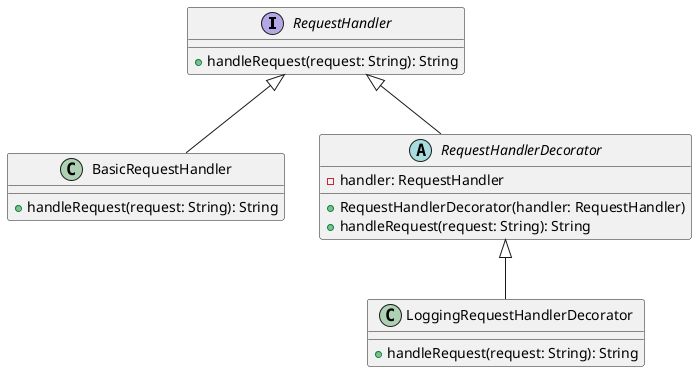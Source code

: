 @startuml
interface RequestHandler {
    +handleRequest(request: String): String
}

class BasicRequestHandler {
    +handleRequest(request: String): String
}

abstract class RequestHandlerDecorator {
    -handler: RequestHandler
    +RequestHandlerDecorator(handler: RequestHandler)
    +handleRequest(request: String): String
}

class LoggingRequestHandlerDecorator {
    +handleRequest(request: String): String
}

RequestHandler <|-- BasicRequestHandler
RequestHandler <|-- RequestHandlerDecorator
RequestHandlerDecorator <|-- LoggingRequestHandlerDecorator
@enduml
